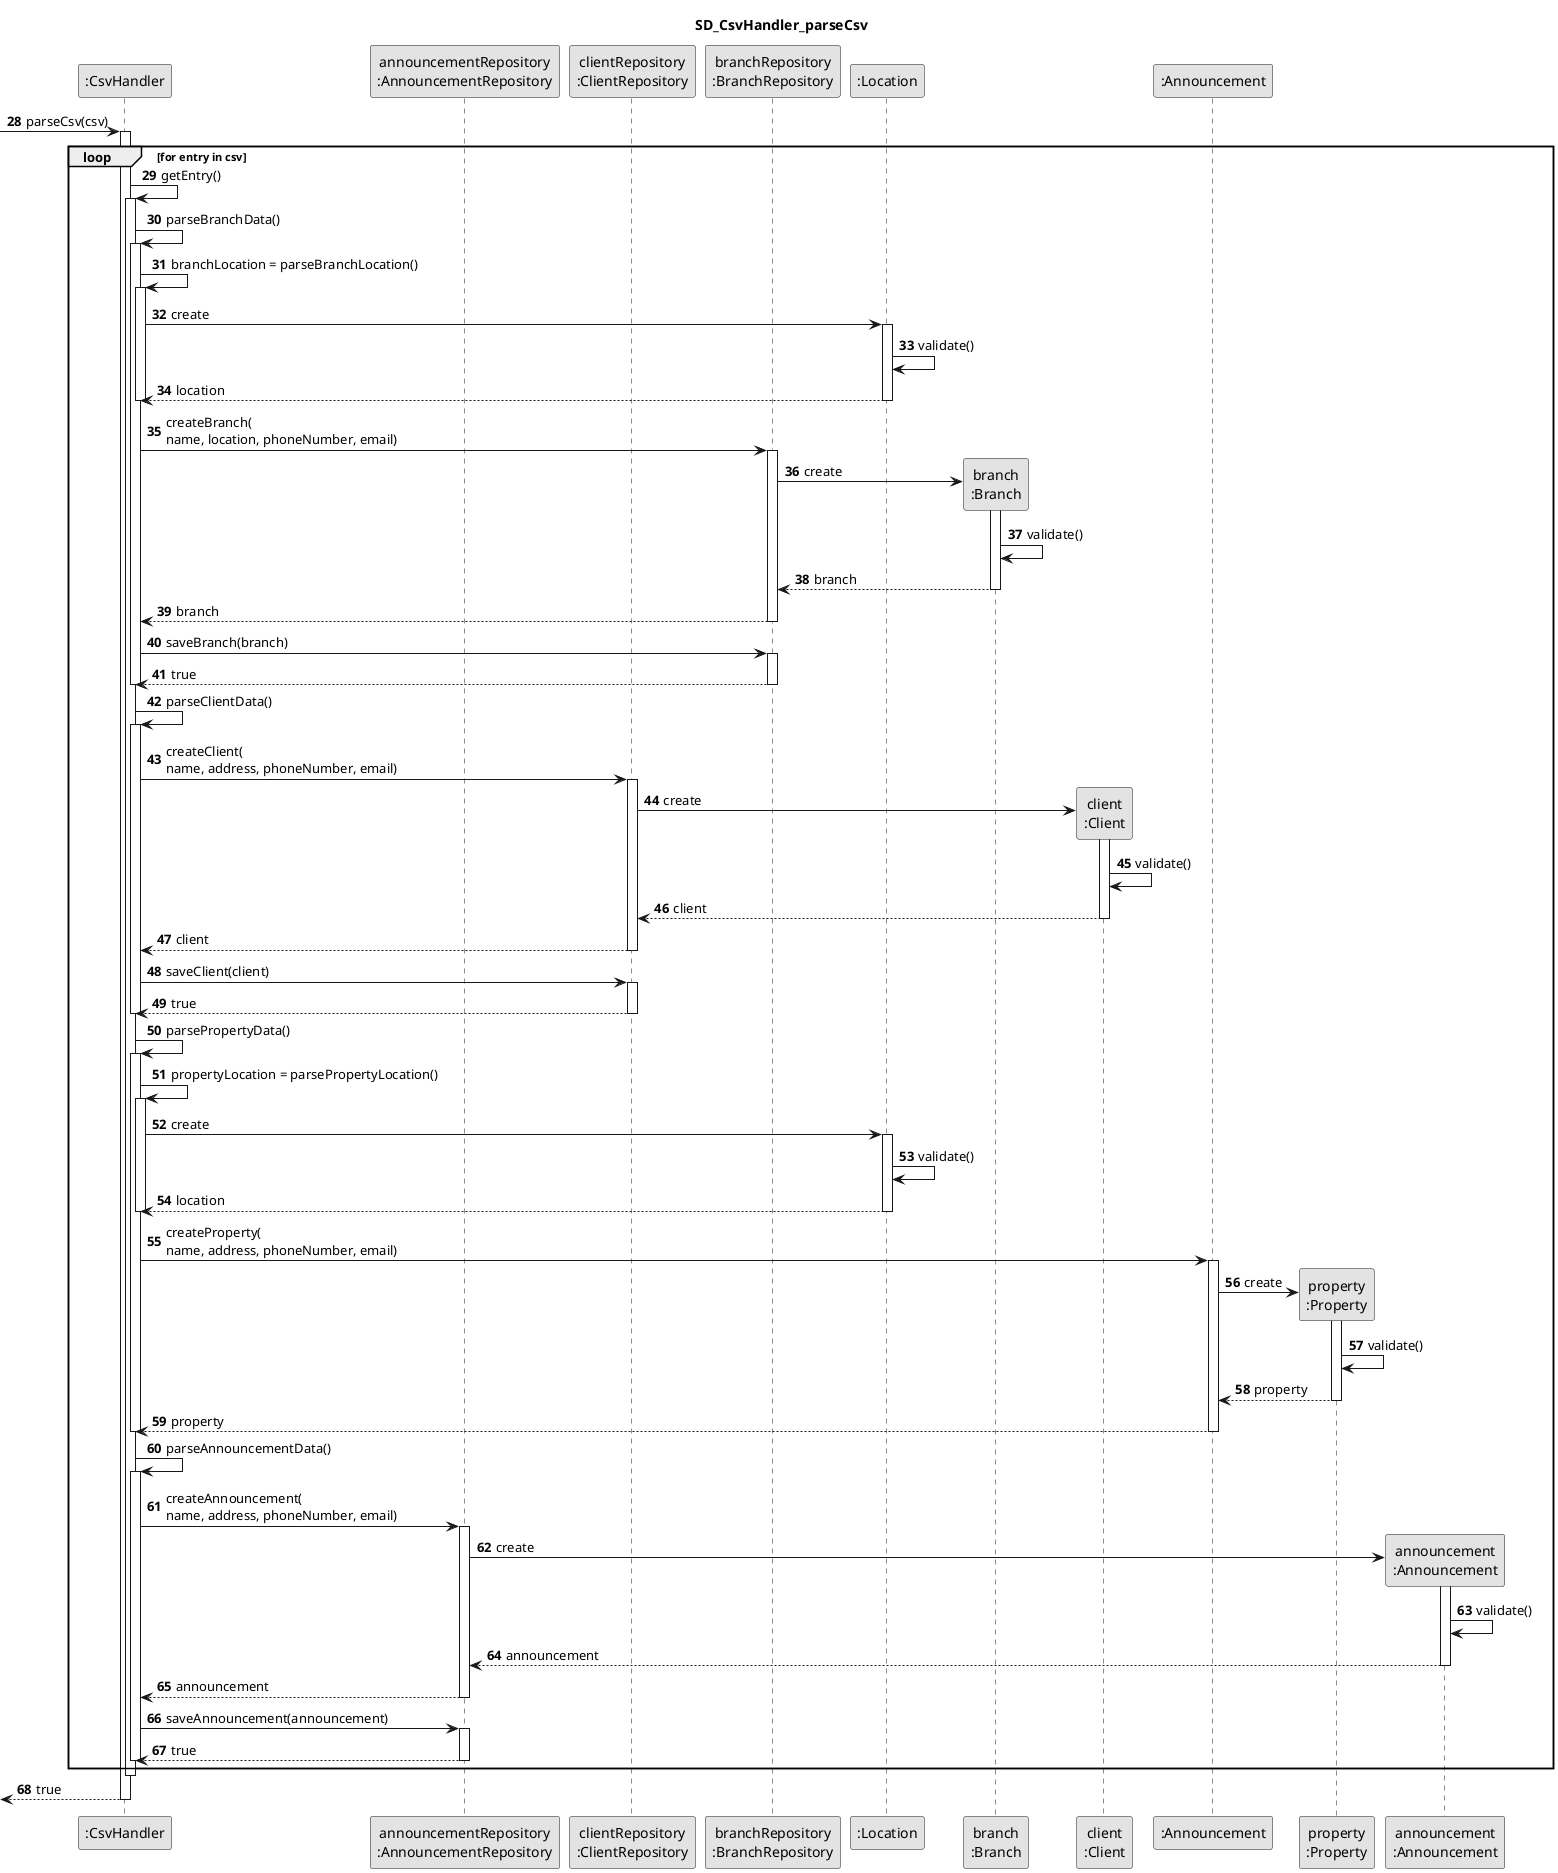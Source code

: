 @startuml
'https://plantuml.com/sequence-diagram

skinparam monochrome true
skinparam shadowing false
autonumber 28

Title SD_CsvHandler_parseCsv

participant ":CsvHandler" as ch
participant "announcementRepository\n:AnnouncementRepository" as AnnR
'participant "employeeRepository\n:EmployeeRepository" as EmpR'
participant "clientRepository\n:ClientRepository" as CliR
participant "branchRepository\n:BranchRepository" as BraR
'participant ":Employee" as Emp
'participant ":Announcement" as Ann
'participant ":Property" as Pro
participant ":Location" as loc

-> ch: parseCsv(csv)
activate ch
loop for entry in csv
    ch -> ch: getEntry()
    activate ch

    ch -> ch: parseBranchData()
    activate ch
    ch -> ch: branchLocation = parseBranchLocation()
    activate ch
    ch -> loc: create
    activate loc
    loc -> loc: validate()
    return location
    deactivate ch
    ch -> BraR: createBranch(\nname, location, phoneNumber, email)
        activate BraR
        BraR -> "branch\n:Branch"**: create
        activate "branch\n:Branch"
        "branch\n:Branch" -> "branch\n:Branch": validate()
        return branch
        return branch
        ch -> BraR: saveBranch(branch)
        activate BraR
        return true
    deactivate ch

    ch -> ch: parseClientData()
    activate ch
    'ch -> loc: create
    '    activate loc
    '    loc -> loc: validate()
    '    return location
    'deactivate ch
    ch -> CliR: createClient(\nname, address, phoneNumber, email)
        activate CliR
        CliR -> "client\n:Client"**: create
        activate "client\n:Client"
        "client\n:Client" -> "client\n:Client": validate()
        return client
        return client
        ch -> CliR: saveClient(client)
                activate CliR
                return true
    deactivate ch

    ch -> ch: parsePropertyData()
    activate ch
    ch -> ch: propertyLocation = parsePropertyLocation()
    activate ch
    ch -> loc: create
            activate loc
            loc -> loc: validate()
            return location
            deactivate ch
    ch -> ":Announcement": createProperty(\nname, address, phoneNumber, email)
        activate ":Announcement"
        ":Announcement" -> "property\n:Property"**: create
        activate "property\n:Property"
        "property\n:Property" -> "property\n:Property": validate()
        return property
        return property
    deactivate ch

    ch -> ch: parseAnnouncementData()
    activate ch
    ch -> AnnR: createAnnouncement(\nname, address, phoneNumber, email)
        activate AnnR
        AnnR -> "announcement\n:Announcement"**: create
        activate "announcement\n:Announcement"
        "announcement\n:Announcement" -> "announcement\n:Announcement": validate()
        return announcement
        return announcement
        ch -> AnnR: saveAnnouncement(announcement)
                activate AnnR
                return true
    deactivate ch


end
deactivate ch
return true
@enduml